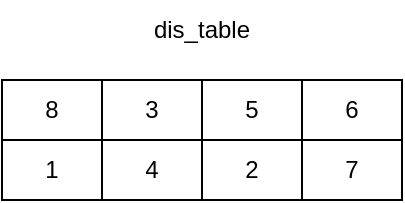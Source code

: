 <mxfile version="21.6.6" type="github">
  <diagram name="第 1 页" id="palv2Yvv1D-cNqaALjCN">
    <mxGraphModel dx="1562" dy="861" grid="1" gridSize="10" guides="1" tooltips="1" connect="1" arrows="1" fold="1" page="1" pageScale="1" pageWidth="827" pageHeight="1169" math="0" shadow="0">
      <root>
        <mxCell id="0" />
        <mxCell id="1" parent="0" />
        <mxCell id="E-lYnJbMqzwb2XPHcQjE-10" value="dis_table" style="text;strokeColor=none;align=center;fillColor=none;html=1;verticalAlign=middle;whiteSpace=wrap;rounded=0;" vertex="1" parent="1">
          <mxGeometry x="220" y="40" width="60" height="30" as="geometry" />
        </mxCell>
        <mxCell id="E-lYnJbMqzwb2XPHcQjE-15" value="" style="shape=table;startSize=0;container=1;collapsible=0;childLayout=tableLayout;" vertex="1" parent="1">
          <mxGeometry x="150" y="80" width="200" height="60" as="geometry" />
        </mxCell>
        <mxCell id="E-lYnJbMqzwb2XPHcQjE-16" value="" style="shape=tableRow;horizontal=0;startSize=0;swimlaneHead=0;swimlaneBody=0;strokeColor=inherit;top=0;left=0;bottom=0;right=0;collapsible=0;dropTarget=0;fillColor=none;points=[[0,0.5],[1,0.5]];portConstraint=eastwest;" vertex="1" parent="E-lYnJbMqzwb2XPHcQjE-15">
          <mxGeometry width="200" height="30" as="geometry" />
        </mxCell>
        <mxCell id="E-lYnJbMqzwb2XPHcQjE-17" value="8" style="shape=partialRectangle;html=1;whiteSpace=wrap;connectable=0;strokeColor=inherit;overflow=hidden;fillColor=none;top=0;left=0;bottom=0;right=0;pointerEvents=1;" vertex="1" parent="E-lYnJbMqzwb2XPHcQjE-16">
          <mxGeometry width="50" height="30" as="geometry">
            <mxRectangle width="50" height="30" as="alternateBounds" />
          </mxGeometry>
        </mxCell>
        <mxCell id="E-lYnJbMqzwb2XPHcQjE-18" value="3" style="shape=partialRectangle;html=1;whiteSpace=wrap;connectable=0;strokeColor=inherit;overflow=hidden;fillColor=none;top=0;left=0;bottom=0;right=0;pointerEvents=1;" vertex="1" parent="E-lYnJbMqzwb2XPHcQjE-16">
          <mxGeometry x="50" width="50" height="30" as="geometry">
            <mxRectangle width="50" height="30" as="alternateBounds" />
          </mxGeometry>
        </mxCell>
        <mxCell id="E-lYnJbMqzwb2XPHcQjE-19" value="5" style="shape=partialRectangle;html=1;whiteSpace=wrap;connectable=0;strokeColor=inherit;overflow=hidden;fillColor=none;top=0;left=0;bottom=0;right=0;pointerEvents=1;" vertex="1" parent="E-lYnJbMqzwb2XPHcQjE-16">
          <mxGeometry x="100" width="50" height="30" as="geometry">
            <mxRectangle width="50" height="30" as="alternateBounds" />
          </mxGeometry>
        </mxCell>
        <mxCell id="E-lYnJbMqzwb2XPHcQjE-20" value="6" style="shape=partialRectangle;html=1;whiteSpace=wrap;connectable=0;strokeColor=inherit;overflow=hidden;fillColor=none;top=0;left=0;bottom=0;right=0;pointerEvents=1;" vertex="1" parent="E-lYnJbMqzwb2XPHcQjE-16">
          <mxGeometry x="150" width="50" height="30" as="geometry">
            <mxRectangle width="50" height="30" as="alternateBounds" />
          </mxGeometry>
        </mxCell>
        <mxCell id="E-lYnJbMqzwb2XPHcQjE-21" value="" style="shape=tableRow;horizontal=0;startSize=0;swimlaneHead=0;swimlaneBody=0;strokeColor=inherit;top=0;left=0;bottom=0;right=0;collapsible=0;dropTarget=0;fillColor=none;points=[[0,0.5],[1,0.5]];portConstraint=eastwest;" vertex="1" parent="E-lYnJbMqzwb2XPHcQjE-15">
          <mxGeometry y="30" width="200" height="30" as="geometry" />
        </mxCell>
        <mxCell id="E-lYnJbMqzwb2XPHcQjE-22" value="1" style="shape=partialRectangle;html=1;whiteSpace=wrap;connectable=0;strokeColor=inherit;overflow=hidden;fillColor=none;top=0;left=0;bottom=0;right=0;pointerEvents=1;" vertex="1" parent="E-lYnJbMqzwb2XPHcQjE-21">
          <mxGeometry width="50" height="30" as="geometry">
            <mxRectangle width="50" height="30" as="alternateBounds" />
          </mxGeometry>
        </mxCell>
        <mxCell id="E-lYnJbMqzwb2XPHcQjE-23" value="4" style="shape=partialRectangle;html=1;whiteSpace=wrap;connectable=0;strokeColor=inherit;overflow=hidden;fillColor=none;top=0;left=0;bottom=0;right=0;pointerEvents=1;" vertex="1" parent="E-lYnJbMqzwb2XPHcQjE-21">
          <mxGeometry x="50" width="50" height="30" as="geometry">
            <mxRectangle width="50" height="30" as="alternateBounds" />
          </mxGeometry>
        </mxCell>
        <mxCell id="E-lYnJbMqzwb2XPHcQjE-24" value="2" style="shape=partialRectangle;html=1;whiteSpace=wrap;connectable=0;strokeColor=inherit;overflow=hidden;fillColor=none;top=0;left=0;bottom=0;right=0;pointerEvents=1;" vertex="1" parent="E-lYnJbMqzwb2XPHcQjE-21">
          <mxGeometry x="100" width="50" height="30" as="geometry">
            <mxRectangle width="50" height="30" as="alternateBounds" />
          </mxGeometry>
        </mxCell>
        <mxCell id="E-lYnJbMqzwb2XPHcQjE-25" value="7" style="shape=partialRectangle;html=1;whiteSpace=wrap;connectable=0;strokeColor=inherit;overflow=hidden;fillColor=none;top=0;left=0;bottom=0;right=0;pointerEvents=1;" vertex="1" parent="E-lYnJbMqzwb2XPHcQjE-21">
          <mxGeometry x="150" width="50" height="30" as="geometry">
            <mxRectangle width="50" height="30" as="alternateBounds" />
          </mxGeometry>
        </mxCell>
      </root>
    </mxGraphModel>
  </diagram>
</mxfile>
